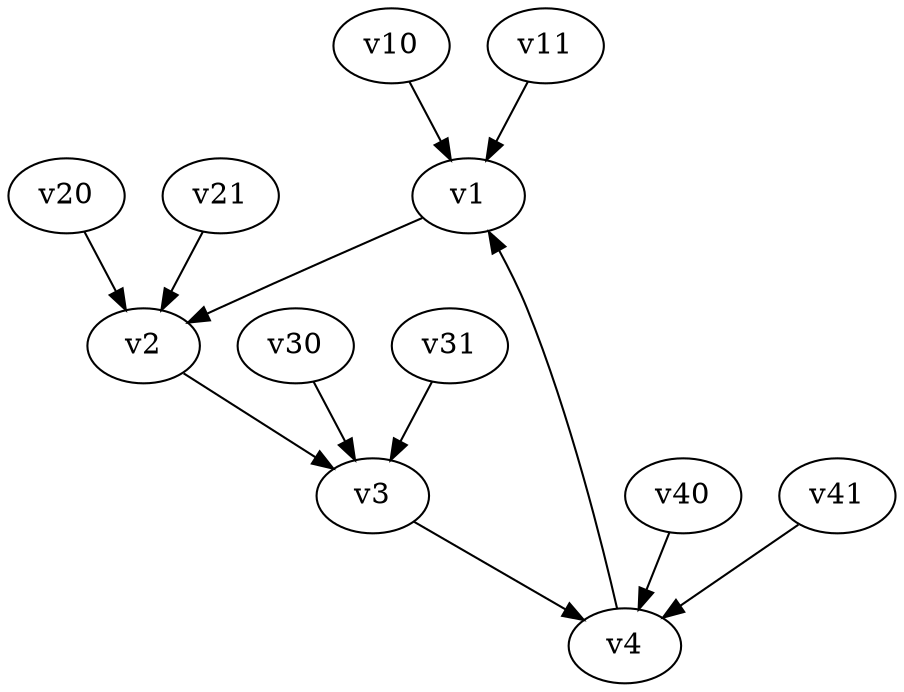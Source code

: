 digraph hairy_glue_box{
    v10->v1 [pdg=21,mom=p1];
    v11->v1 [pdg=21,mom=p2];
    v20->v2 [pdg=21,mom=p3];
    v21->v2 [pdg=21,mom=p4];
    v30->v3 [pdg=21,mom=p5];
    v31->v3 [pdg=21,mom=p6];
    v40->v4 [pdg=21,mom=p7];
    v41->v4 [pdg=21,mom=p8];
    v1->v2 [pdg=21];
    v2->v3 [pdg=21];
    v3->v4 [pdg=21];
    v4->v1 [pdg=21];
}